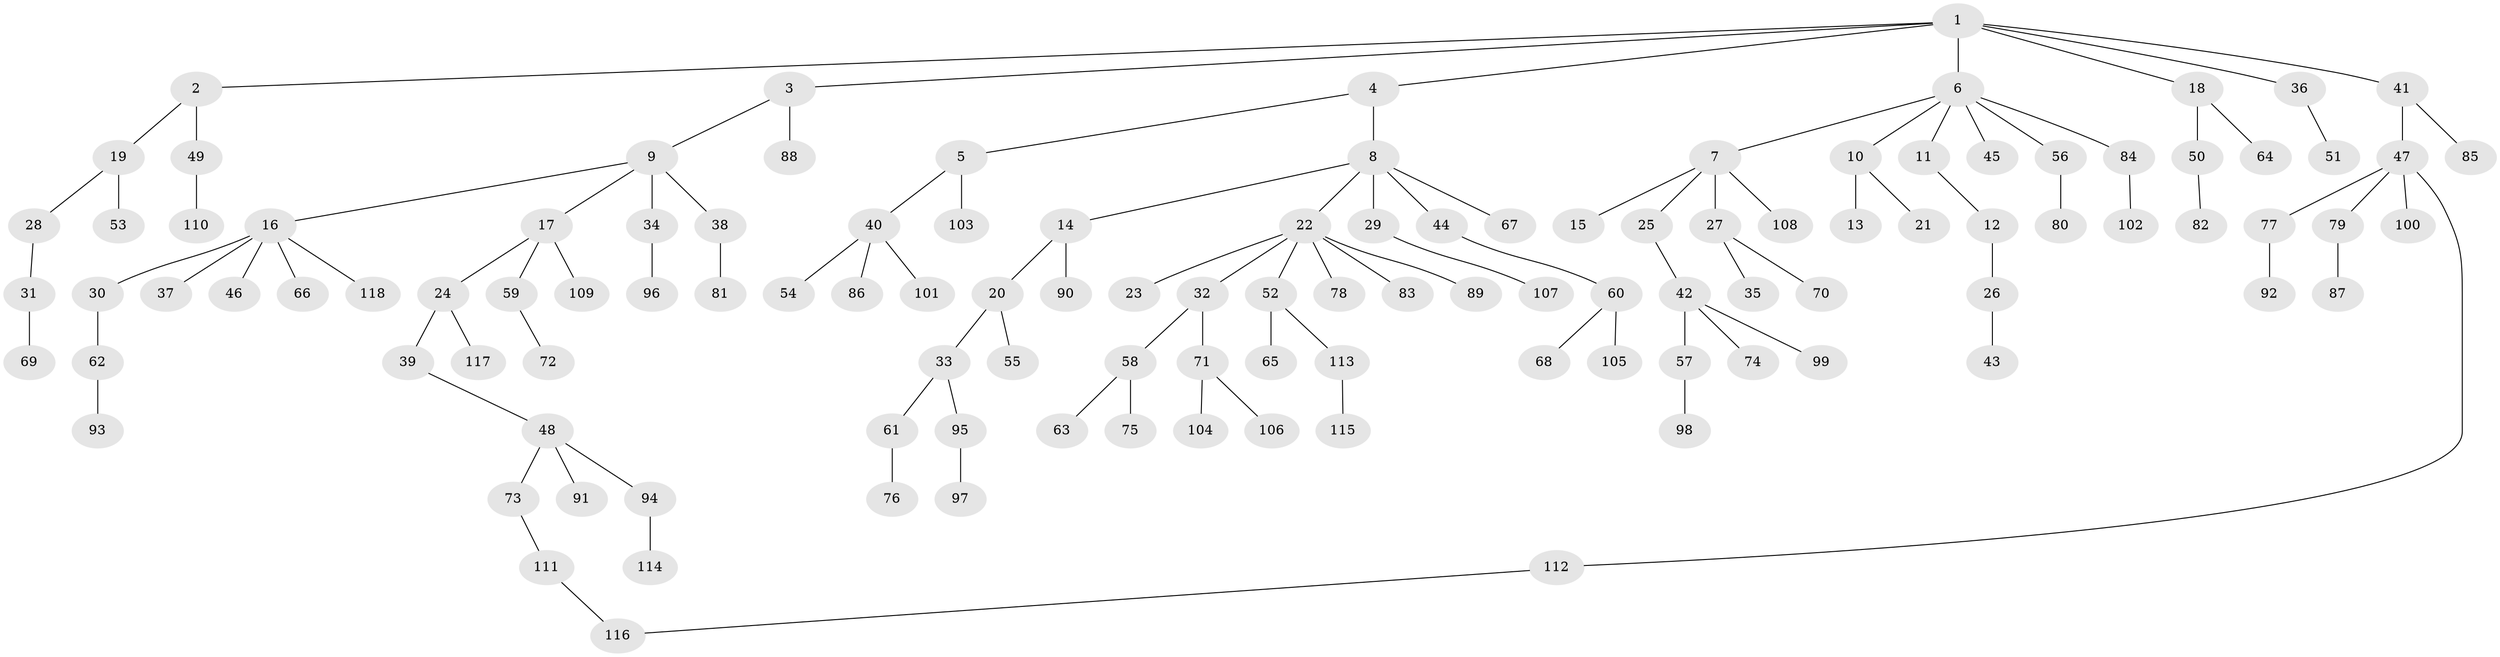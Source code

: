 // Generated by graph-tools (version 1.1) at 2025/34/03/09/25 02:34:05]
// undirected, 118 vertices, 118 edges
graph export_dot {
graph [start="1"]
  node [color=gray90,style=filled];
  1;
  2;
  3;
  4;
  5;
  6;
  7;
  8;
  9;
  10;
  11;
  12;
  13;
  14;
  15;
  16;
  17;
  18;
  19;
  20;
  21;
  22;
  23;
  24;
  25;
  26;
  27;
  28;
  29;
  30;
  31;
  32;
  33;
  34;
  35;
  36;
  37;
  38;
  39;
  40;
  41;
  42;
  43;
  44;
  45;
  46;
  47;
  48;
  49;
  50;
  51;
  52;
  53;
  54;
  55;
  56;
  57;
  58;
  59;
  60;
  61;
  62;
  63;
  64;
  65;
  66;
  67;
  68;
  69;
  70;
  71;
  72;
  73;
  74;
  75;
  76;
  77;
  78;
  79;
  80;
  81;
  82;
  83;
  84;
  85;
  86;
  87;
  88;
  89;
  90;
  91;
  92;
  93;
  94;
  95;
  96;
  97;
  98;
  99;
  100;
  101;
  102;
  103;
  104;
  105;
  106;
  107;
  108;
  109;
  110;
  111;
  112;
  113;
  114;
  115;
  116;
  117;
  118;
  1 -- 2;
  1 -- 3;
  1 -- 4;
  1 -- 6;
  1 -- 18;
  1 -- 36;
  1 -- 41;
  2 -- 19;
  2 -- 49;
  3 -- 9;
  3 -- 88;
  4 -- 5;
  4 -- 8;
  5 -- 40;
  5 -- 103;
  6 -- 7;
  6 -- 10;
  6 -- 11;
  6 -- 45;
  6 -- 56;
  6 -- 84;
  7 -- 15;
  7 -- 25;
  7 -- 27;
  7 -- 108;
  8 -- 14;
  8 -- 22;
  8 -- 29;
  8 -- 44;
  8 -- 67;
  9 -- 16;
  9 -- 17;
  9 -- 34;
  9 -- 38;
  10 -- 13;
  10 -- 21;
  11 -- 12;
  12 -- 26;
  14 -- 20;
  14 -- 90;
  16 -- 30;
  16 -- 37;
  16 -- 46;
  16 -- 66;
  16 -- 118;
  17 -- 24;
  17 -- 59;
  17 -- 109;
  18 -- 50;
  18 -- 64;
  19 -- 28;
  19 -- 53;
  20 -- 33;
  20 -- 55;
  22 -- 23;
  22 -- 32;
  22 -- 52;
  22 -- 78;
  22 -- 83;
  22 -- 89;
  24 -- 39;
  24 -- 117;
  25 -- 42;
  26 -- 43;
  27 -- 35;
  27 -- 70;
  28 -- 31;
  29 -- 107;
  30 -- 62;
  31 -- 69;
  32 -- 58;
  32 -- 71;
  33 -- 61;
  33 -- 95;
  34 -- 96;
  36 -- 51;
  38 -- 81;
  39 -- 48;
  40 -- 54;
  40 -- 86;
  40 -- 101;
  41 -- 47;
  41 -- 85;
  42 -- 57;
  42 -- 74;
  42 -- 99;
  44 -- 60;
  47 -- 77;
  47 -- 79;
  47 -- 100;
  47 -- 112;
  48 -- 73;
  48 -- 91;
  48 -- 94;
  49 -- 110;
  50 -- 82;
  52 -- 65;
  52 -- 113;
  56 -- 80;
  57 -- 98;
  58 -- 63;
  58 -- 75;
  59 -- 72;
  60 -- 68;
  60 -- 105;
  61 -- 76;
  62 -- 93;
  71 -- 104;
  71 -- 106;
  73 -- 111;
  77 -- 92;
  79 -- 87;
  84 -- 102;
  94 -- 114;
  95 -- 97;
  111 -- 116;
  112 -- 116;
  113 -- 115;
}
